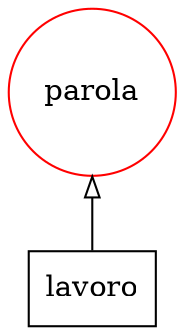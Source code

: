 digraph {
   rankdir=BT;
   edge [arrowhead=empty];

   subgraph {
      rank="source";
      edge [arrowhead=normal];
      node [shape=box];
      t131 [label="lavoro"];
   }

   subgraph {
      rank="same";
      node [color=red,shape=circle];
      tag103 [label=parola]; 
   }

   subgraph {
      rank="same";
      node [color=blue,shape=circle];
   }

   subgraph {
      rank="same";
      node [color=green,shape=circle];
   }

   subgraph {
      rank="same";
      node [color=orange,shape=circle];
   }
   t131 -> tag103;
}